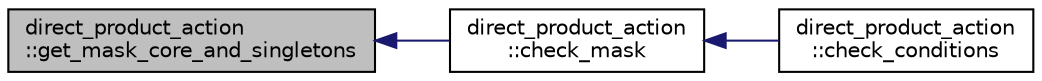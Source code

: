 digraph "direct_product_action::get_mask_core_and_singletons"
{
  edge [fontname="Helvetica",fontsize="10",labelfontname="Helvetica",labelfontsize="10"];
  node [fontname="Helvetica",fontsize="10",shape=record];
  rankdir="LR";
  Node154 [label="direct_product_action\l::get_mask_core_and_singletons",height=0.2,width=0.4,color="black", fillcolor="grey75", style="filled", fontcolor="black"];
  Node154 -> Node155 [dir="back",color="midnightblue",fontsize="10",style="solid",fontname="Helvetica"];
  Node155 [label="direct_product_action\l::check_mask",height=0.2,width=0.4,color="black", fillcolor="white", style="filled",URL="$d3/d78/classdirect__product__action.html#a13f57884eb19d09a2d4c02245be0b79d"];
  Node155 -> Node156 [dir="back",color="midnightblue",fontsize="10",style="solid",fontname="Helvetica"];
  Node156 [label="direct_product_action\l::check_conditions",height=0.2,width=0.4,color="black", fillcolor="white", style="filled",URL="$d3/d78/classdirect__product__action.html#a3d89cd59c0ae48a4e277b69dee6ba2e1"];
}
